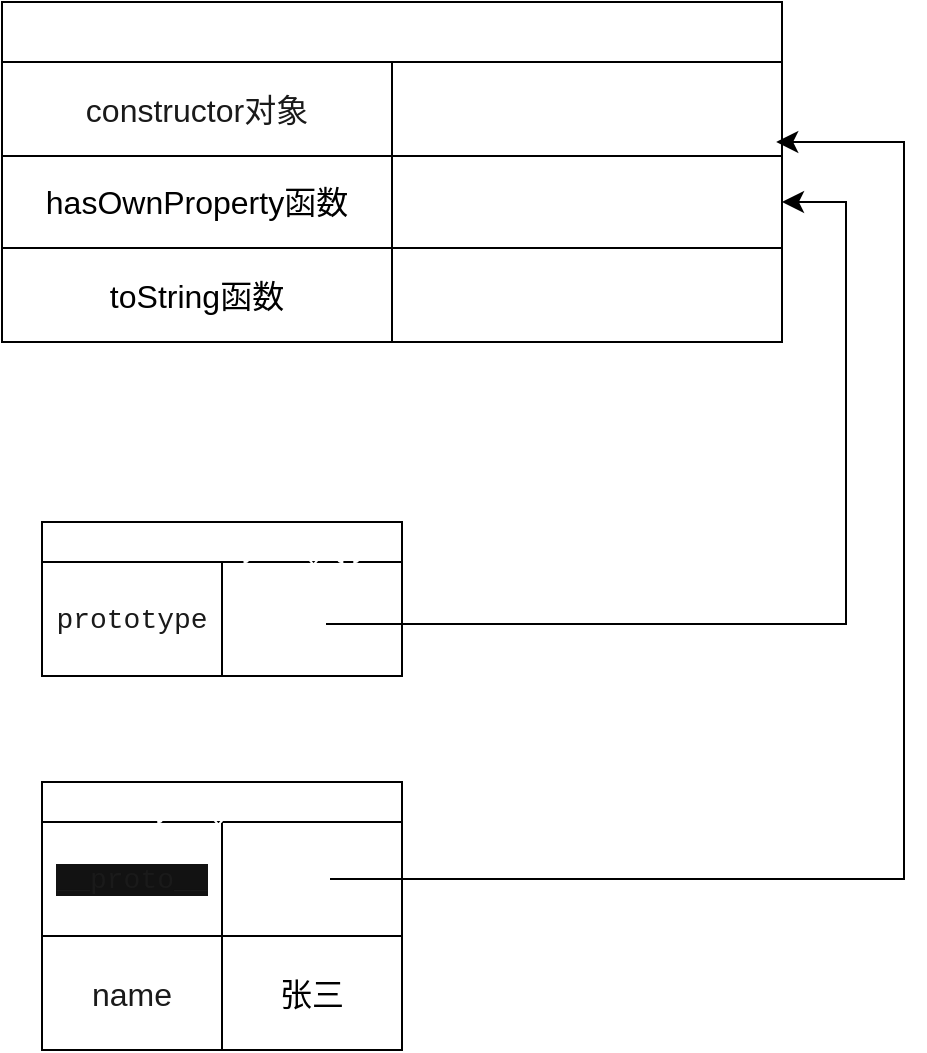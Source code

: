 <mxfile version="26.0.13">
  <diagram name="第 1 页" id="BqFo81X97IZlTIUY5y48">
    <mxGraphModel dx="2261" dy="746" grid="1" gridSize="10" guides="1" tooltips="1" connect="1" arrows="1" fold="1" page="1" pageScale="1" pageWidth="827" pageHeight="1169" math="0" shadow="0">
      <root>
        <mxCell id="0" />
        <mxCell id="1" parent="0" />
        <mxCell id="2ZqJ3YhHnh6G0H8l9F2F-1" value="function Object () { }" style="shape=table;startSize=20;container=1;collapsible=0;childLayout=tableLayout;strokeColor=default;fontSize=16;fontColor=light-dark(#FFFFFF,#FFFFFF);" vertex="1" parent="1">
          <mxGeometry y="340" width="180" height="77" as="geometry" />
        </mxCell>
        <mxCell id="2ZqJ3YhHnh6G0H8l9F2F-2" value="" style="shape=tableRow;horizontal=0;startSize=0;swimlaneHead=0;swimlaneBody=0;strokeColor=inherit;top=0;left=0;bottom=0;right=0;collapsible=0;dropTarget=0;fillColor=none;points=[[0,0.5],[1,0.5]];portConstraint=eastwest;fontSize=16;" vertex="1" parent="2ZqJ3YhHnh6G0H8l9F2F-1">
          <mxGeometry y="20" width="180" height="57" as="geometry" />
        </mxCell>
        <mxCell id="2ZqJ3YhHnh6G0H8l9F2F-3" value="&lt;div style=&quot;font-family: Consolas, &amp;quot;Courier New&amp;quot;, monospace; font-size: 14px; line-height: 19px; white-space: pre;&quot;&gt;&lt;span style=&quot;background-color: rgb(255, 255, 255);&quot;&gt;prototype&lt;/span&gt;&lt;/div&gt;" style="shape=partialRectangle;html=1;whiteSpace=wrap;connectable=0;strokeColor=inherit;overflow=hidden;fillColor=none;top=0;left=0;bottom=0;right=0;pointerEvents=1;fontSize=16;fontColor=#1A1A1A;" vertex="1" parent="2ZqJ3YhHnh6G0H8l9F2F-2">
          <mxGeometry width="90" height="57" as="geometry">
            <mxRectangle width="90" height="57" as="alternateBounds" />
          </mxGeometry>
        </mxCell>
        <mxCell id="2ZqJ3YhHnh6G0H8l9F2F-4" value="" style="shape=partialRectangle;html=1;whiteSpace=wrap;connectable=0;strokeColor=inherit;overflow=hidden;fillColor=none;top=0;left=0;bottom=0;right=0;pointerEvents=1;fontSize=16;" vertex="1" parent="2ZqJ3YhHnh6G0H8l9F2F-2">
          <mxGeometry x="90" width="90" height="57" as="geometry">
            <mxRectangle width="90" height="57" as="alternateBounds" />
          </mxGeometry>
        </mxCell>
        <mxCell id="2ZqJ3YhHnh6G0H8l9F2F-5" value="Object函数的原型对象" style="shape=table;startSize=30;container=1;collapsible=0;childLayout=tableLayout;strokeColor=default;fontSize=16;fontColor=light-dark(#FFFFFF,#FFFFFF);" vertex="1" parent="1">
          <mxGeometry x="-20" y="80" width="390" height="170" as="geometry" />
        </mxCell>
        <mxCell id="2ZqJ3YhHnh6G0H8l9F2F-6" value="" style="shape=tableRow;horizontal=0;startSize=0;swimlaneHead=0;swimlaneBody=0;strokeColor=inherit;top=0;left=0;bottom=0;right=0;collapsible=0;dropTarget=0;fillColor=none;points=[[0,0.5],[1,0.5]];portConstraint=eastwest;fontSize=16;" vertex="1" parent="2ZqJ3YhHnh6G0H8l9F2F-5">
          <mxGeometry y="30" width="390" height="47" as="geometry" />
        </mxCell>
        <mxCell id="2ZqJ3YhHnh6G0H8l9F2F-7" value="constructor对象" style="shape=partialRectangle;html=1;whiteSpace=wrap;connectable=0;strokeColor=inherit;overflow=hidden;fillColor=none;top=0;left=0;bottom=0;right=0;pointerEvents=1;fontSize=16;fontColor=#1A1A1A;" vertex="1" parent="2ZqJ3YhHnh6G0H8l9F2F-6">
          <mxGeometry width="195" height="47" as="geometry">
            <mxRectangle width="195" height="47" as="alternateBounds" />
          </mxGeometry>
        </mxCell>
        <mxCell id="2ZqJ3YhHnh6G0H8l9F2F-8" value="" style="shape=partialRectangle;html=1;whiteSpace=wrap;connectable=0;strokeColor=inherit;overflow=hidden;fillColor=none;top=0;left=0;bottom=0;right=0;pointerEvents=1;fontSize=16;" vertex="1" parent="2ZqJ3YhHnh6G0H8l9F2F-6">
          <mxGeometry x="195" width="195" height="47" as="geometry">
            <mxRectangle width="195" height="47" as="alternateBounds" />
          </mxGeometry>
        </mxCell>
        <mxCell id="2ZqJ3YhHnh6G0H8l9F2F-9" value="" style="shape=tableRow;horizontal=0;startSize=0;swimlaneHead=0;swimlaneBody=0;strokeColor=inherit;top=0;left=0;bottom=0;right=0;collapsible=0;dropTarget=0;fillColor=none;points=[[0,0.5],[1,0.5]];portConstraint=eastwest;fontSize=16;" vertex="1" parent="2ZqJ3YhHnh6G0H8l9F2F-5">
          <mxGeometry y="77" width="390" height="46" as="geometry" />
        </mxCell>
        <mxCell id="2ZqJ3YhHnh6G0H8l9F2F-10" value="hasOwnProperty函数" style="shape=partialRectangle;html=1;whiteSpace=wrap;connectable=0;strokeColor=inherit;overflow=hidden;fillColor=none;top=0;left=0;bottom=0;right=0;pointerEvents=1;fontSize=16;" vertex="1" parent="2ZqJ3YhHnh6G0H8l9F2F-9">
          <mxGeometry width="195" height="46" as="geometry">
            <mxRectangle width="195" height="46" as="alternateBounds" />
          </mxGeometry>
        </mxCell>
        <mxCell id="2ZqJ3YhHnh6G0H8l9F2F-11" value="" style="shape=partialRectangle;html=1;whiteSpace=wrap;connectable=0;strokeColor=inherit;overflow=hidden;fillColor=none;top=0;left=0;bottom=0;right=0;pointerEvents=1;fontSize=16;" vertex="1" parent="2ZqJ3YhHnh6G0H8l9F2F-9">
          <mxGeometry x="195" width="195" height="46" as="geometry">
            <mxRectangle width="195" height="46" as="alternateBounds" />
          </mxGeometry>
        </mxCell>
        <mxCell id="2ZqJ3YhHnh6G0H8l9F2F-12" value="" style="shape=tableRow;horizontal=0;startSize=0;swimlaneHead=0;swimlaneBody=0;strokeColor=inherit;top=0;left=0;bottom=0;right=0;collapsible=0;dropTarget=0;fillColor=none;points=[[0,0.5],[1,0.5]];portConstraint=eastwest;fontSize=16;" vertex="1" parent="2ZqJ3YhHnh6G0H8l9F2F-5">
          <mxGeometry y="123" width="390" height="47" as="geometry" />
        </mxCell>
        <mxCell id="2ZqJ3YhHnh6G0H8l9F2F-13" value="toString函数" style="shape=partialRectangle;html=1;whiteSpace=wrap;connectable=0;strokeColor=inherit;overflow=hidden;fillColor=none;top=0;left=0;bottom=0;right=0;pointerEvents=1;fontSize=16;" vertex="1" parent="2ZqJ3YhHnh6G0H8l9F2F-12">
          <mxGeometry width="195" height="47" as="geometry">
            <mxRectangle width="195" height="47" as="alternateBounds" />
          </mxGeometry>
        </mxCell>
        <mxCell id="2ZqJ3YhHnh6G0H8l9F2F-14" value="" style="shape=partialRectangle;html=1;whiteSpace=wrap;connectable=0;strokeColor=inherit;overflow=hidden;fillColor=none;top=0;left=0;bottom=0;right=0;pointerEvents=1;fontSize=16;" vertex="1" parent="2ZqJ3YhHnh6G0H8l9F2F-12">
          <mxGeometry x="195" width="195" height="47" as="geometry">
            <mxRectangle width="195" height="47" as="alternateBounds" />
          </mxGeometry>
        </mxCell>
        <mxCell id="2ZqJ3YhHnh6G0H8l9F2F-16" value="" style="edgeStyle=elbowEdgeStyle;elbow=horizontal;endArrow=classic;html=1;curved=0;rounded=0;endSize=8;startSize=8;entryX=1;entryY=0.5;entryDx=0;entryDy=0;" edge="1" parent="1" target="2ZqJ3YhHnh6G0H8l9F2F-9">
          <mxGeometry width="50" height="50" relative="1" as="geometry">
            <mxPoint x="142" y="391" as="sourcePoint" />
            <mxPoint x="352" y="174" as="targetPoint" />
            <Array as="points">
              <mxPoint x="402" y="344" />
              <mxPoint x="192" y="371" />
            </Array>
          </mxGeometry>
        </mxCell>
        <mxCell id="2ZqJ3YhHnh6G0H8l9F2F-17" value="new object()创建的对象" style="shape=table;startSize=20;container=1;collapsible=0;childLayout=tableLayout;strokeColor=default;fontSize=16;fontColor=light-dark(#FFFFFF,#FFFFFF);" vertex="1" parent="1">
          <mxGeometry y="470" width="180" height="134" as="geometry" />
        </mxCell>
        <mxCell id="2ZqJ3YhHnh6G0H8l9F2F-18" value="" style="shape=tableRow;horizontal=0;startSize=0;swimlaneHead=0;swimlaneBody=0;strokeColor=inherit;top=0;left=0;bottom=0;right=0;collapsible=0;dropTarget=0;fillColor=none;points=[[0,0.5],[1,0.5]];portConstraint=eastwest;fontSize=16;" vertex="1" parent="2ZqJ3YhHnh6G0H8l9F2F-17">
          <mxGeometry y="20" width="180" height="57" as="geometry" />
        </mxCell>
        <mxCell id="2ZqJ3YhHnh6G0H8l9F2F-19" value="&lt;div style=&quot;font-family: Consolas, &amp;quot;Courier New&amp;quot;, monospace; font-size: 14px; line-height: 19px; white-space: pre;&quot;&gt;&lt;span style=&quot;background-color: light-dark(rgb(18, 18, 18), rgb(18, 18, 18));&quot;&gt;__proto__&lt;/span&gt;&lt;/div&gt;" style="shape=partialRectangle;html=1;whiteSpace=wrap;connectable=0;strokeColor=inherit;overflow=hidden;fillColor=none;top=0;left=0;bottom=0;right=0;pointerEvents=1;fontSize=16;fontColor=#1A1A1A;" vertex="1" parent="2ZqJ3YhHnh6G0H8l9F2F-18">
          <mxGeometry width="90" height="57" as="geometry">
            <mxRectangle width="90" height="57" as="alternateBounds" />
          </mxGeometry>
        </mxCell>
        <mxCell id="2ZqJ3YhHnh6G0H8l9F2F-20" value="" style="shape=partialRectangle;html=1;whiteSpace=wrap;connectable=0;strokeColor=inherit;overflow=hidden;fillColor=none;top=0;left=0;bottom=0;right=0;pointerEvents=1;fontSize=16;" vertex="1" parent="2ZqJ3YhHnh6G0H8l9F2F-18">
          <mxGeometry x="90" width="90" height="57" as="geometry">
            <mxRectangle width="90" height="57" as="alternateBounds" />
          </mxGeometry>
        </mxCell>
        <mxCell id="2ZqJ3YhHnh6G0H8l9F2F-22" style="shape=tableRow;horizontal=0;startSize=0;swimlaneHead=0;swimlaneBody=0;strokeColor=inherit;top=0;left=0;bottom=0;right=0;collapsible=0;dropTarget=0;fillColor=none;points=[[0,0.5],[1,0.5]];portConstraint=eastwest;fontSize=16;" vertex="1" parent="2ZqJ3YhHnh6G0H8l9F2F-17">
          <mxGeometry y="77" width="180" height="57" as="geometry" />
        </mxCell>
        <mxCell id="2ZqJ3YhHnh6G0H8l9F2F-23" value="name" style="shape=partialRectangle;html=1;whiteSpace=wrap;connectable=0;strokeColor=inherit;overflow=hidden;fillColor=none;top=0;left=0;bottom=0;right=0;pointerEvents=1;fontSize=16;fontColor=#1A1A1A;" vertex="1" parent="2ZqJ3YhHnh6G0H8l9F2F-22">
          <mxGeometry width="90" height="57" as="geometry">
            <mxRectangle width="90" height="57" as="alternateBounds" />
          </mxGeometry>
        </mxCell>
        <mxCell id="2ZqJ3YhHnh6G0H8l9F2F-24" value="张三" style="shape=partialRectangle;html=1;whiteSpace=wrap;connectable=0;strokeColor=inherit;overflow=hidden;fillColor=none;top=0;left=0;bottom=0;right=0;pointerEvents=1;fontSize=16;" vertex="1" parent="2ZqJ3YhHnh6G0H8l9F2F-22">
          <mxGeometry x="90" width="90" height="57" as="geometry">
            <mxRectangle width="90" height="57" as="alternateBounds" />
          </mxGeometry>
        </mxCell>
        <mxCell id="2ZqJ3YhHnh6G0H8l9F2F-21" value="" style="edgeStyle=elbowEdgeStyle;elbow=horizontal;endArrow=classic;html=1;curved=0;rounded=0;endSize=8;startSize=8;entryX=0.99;entryY=0.851;entryDx=0;entryDy=0;entryPerimeter=0;" edge="1" parent="1">
          <mxGeometry width="50" height="50" relative="1" as="geometry">
            <mxPoint x="144" y="518.5" as="sourcePoint" />
            <mxPoint x="367.1" y="149.997" as="targetPoint" />
            <Array as="points">
              <mxPoint x="431" y="340" />
              <mxPoint x="166" y="381" />
            </Array>
          </mxGeometry>
        </mxCell>
      </root>
    </mxGraphModel>
  </diagram>
</mxfile>
